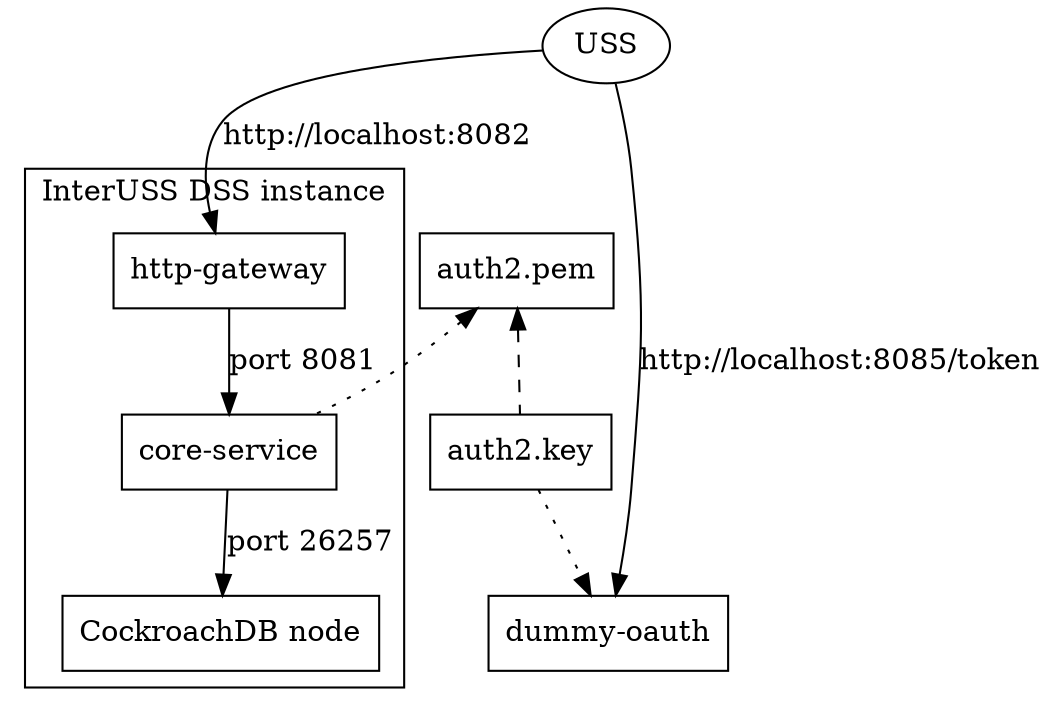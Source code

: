 // To render:
//   dot -Tpng -ogenerated/run_locally_architecture.png run_locally_architecture.gv
digraph G {
  node [shape=box];
  USS [shape=oval];
  OAuth [label="dummy-oauth"];
  HTTPSGateway [label="http-gateway"];
  CoreService [label="core-service"];
  CRDB [label="CockroachDB node"];
  PrivateKey [label="auth2.key"];
  PublicKey [label="auth2.pem"];
  PrivateKey -> OAuth [style=dotted];
  PublicKey -> PrivateKey [style=dashed,dir=back];
  subgraph cluster_0 {
    label="InterUSS DSS instance";
    HTTPSGateway -> CoreService [label="port 8081"];
    CoreService -> CRDB [label="port 26257"];
  }
  USS -> HTTPSGateway [label="http://localhost:8082    "];
  USS -> OAuth [label="http://localhost:8085/token"];
  PublicKey -> CoreService [dir=back,style=dotted];
  USS -> PublicKey [style=invis]; //To help with formatting
}
